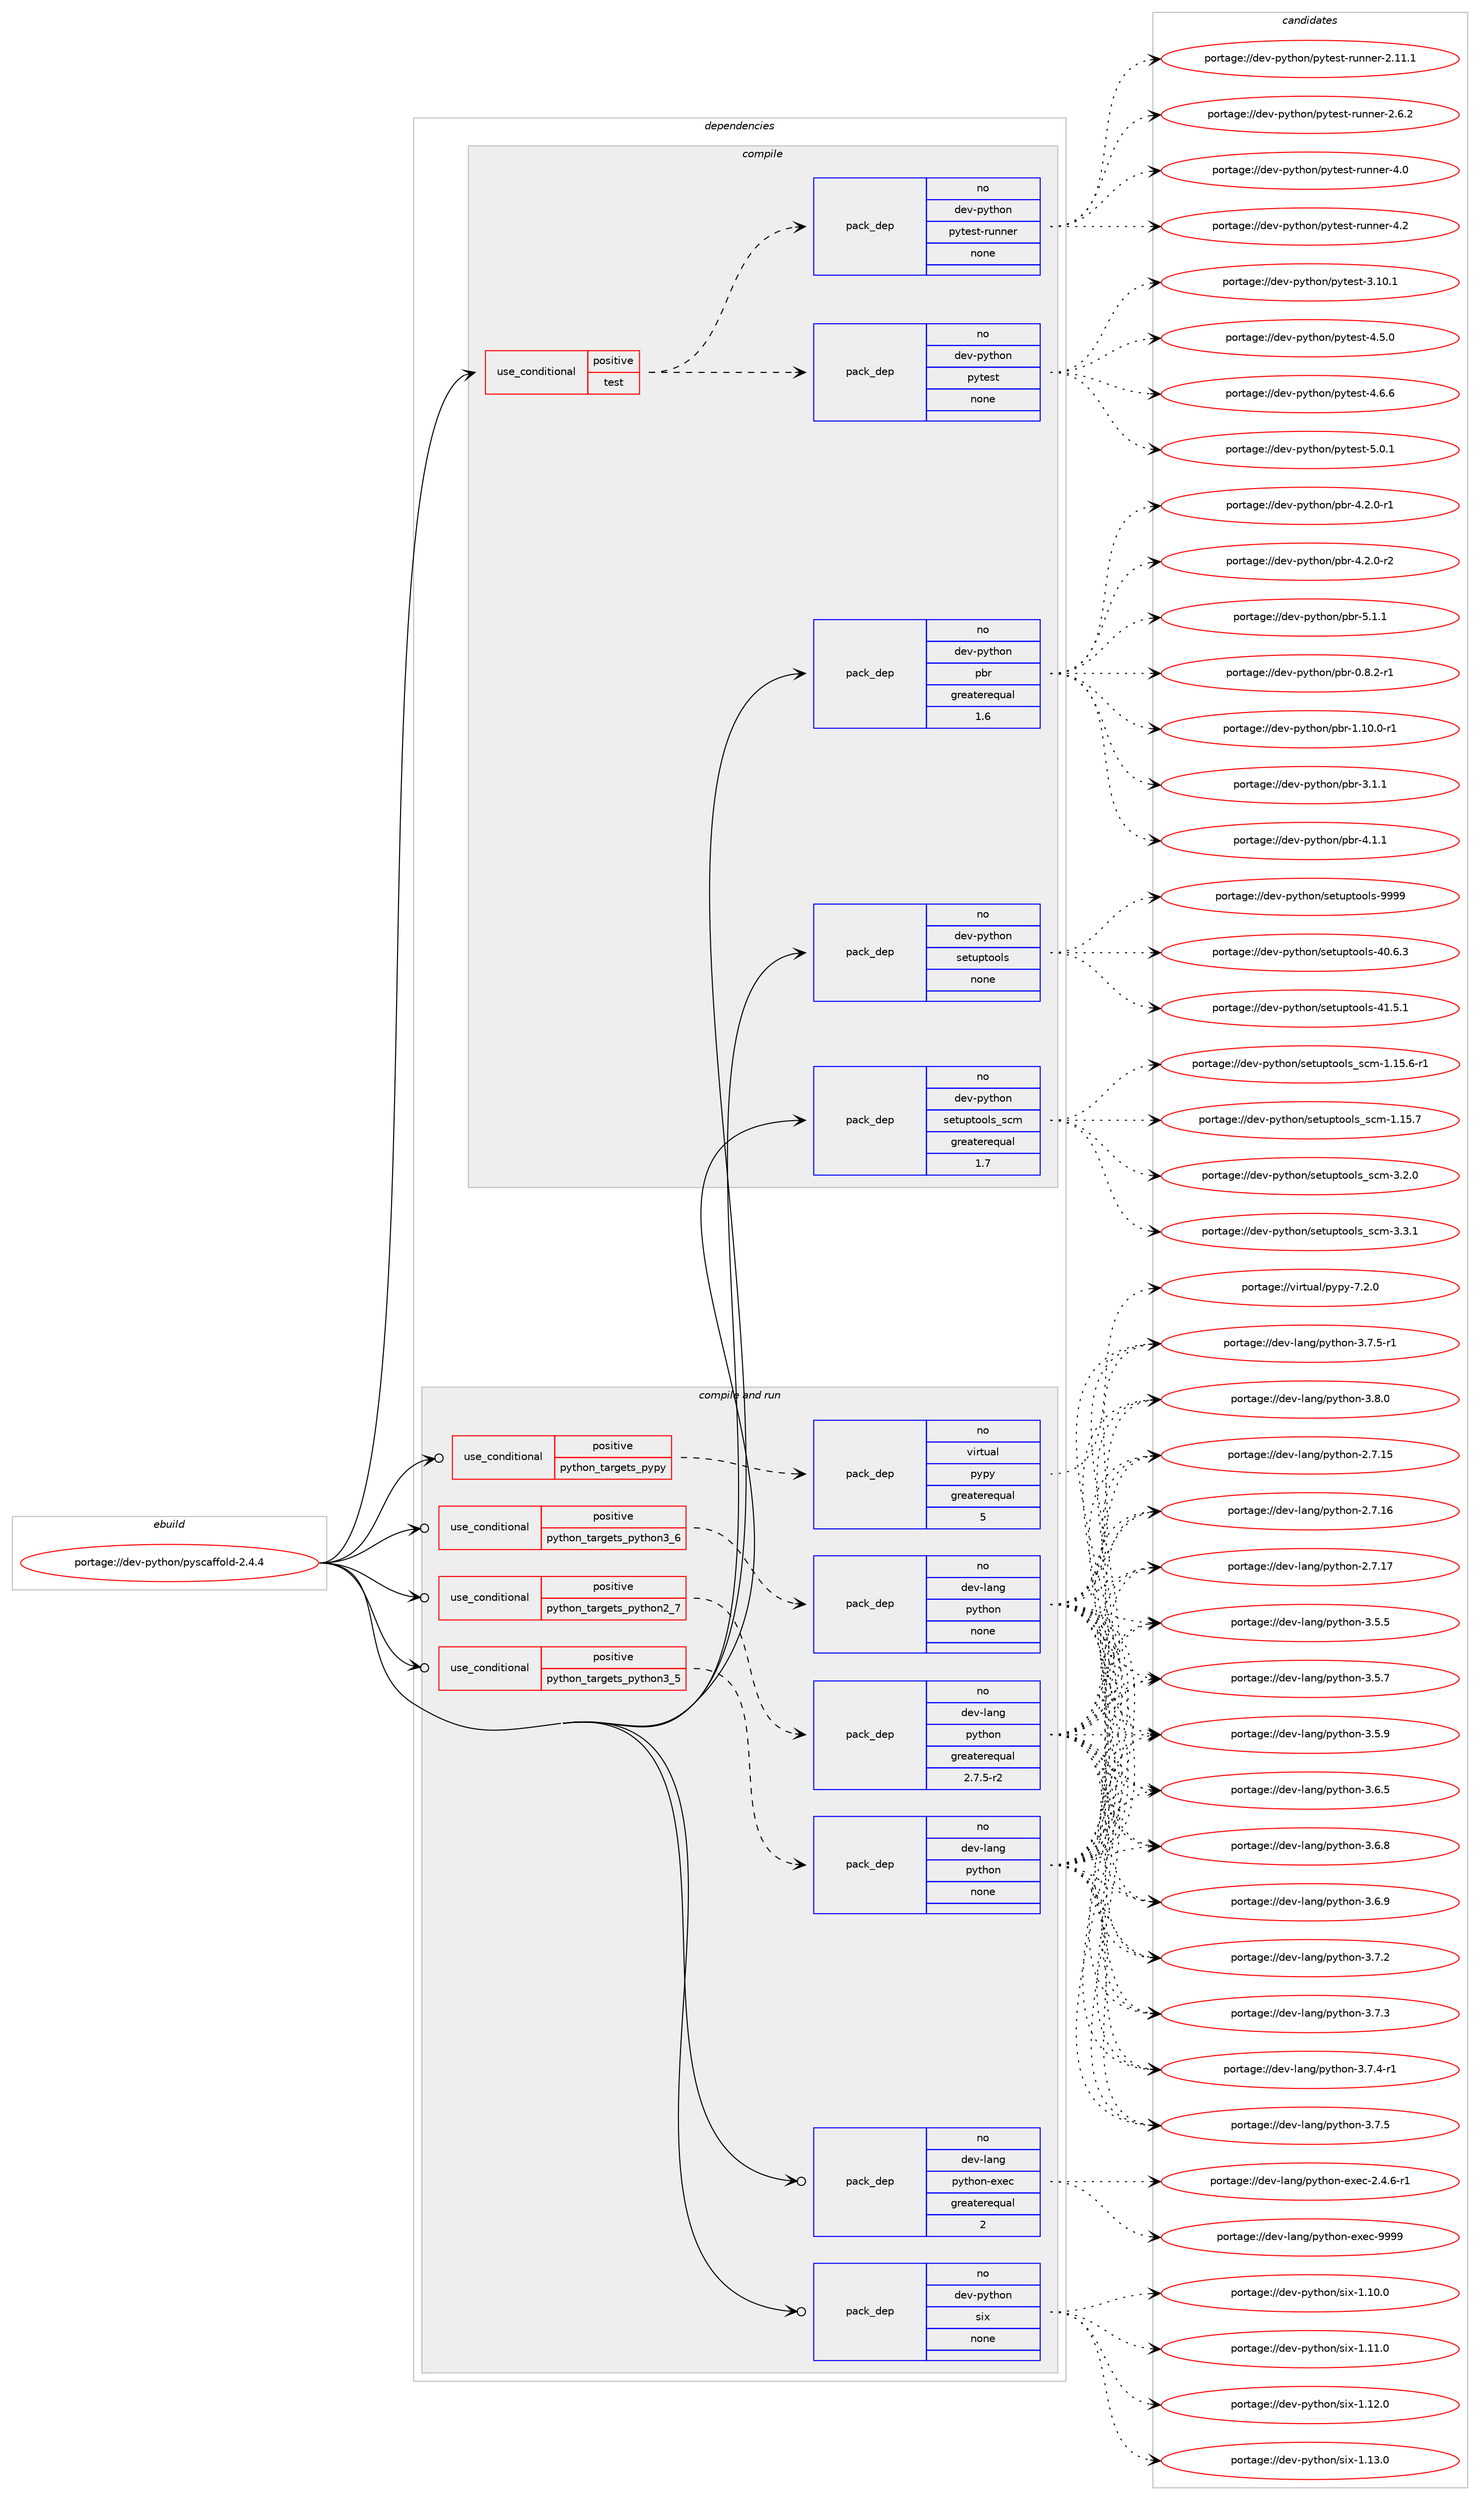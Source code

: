 digraph prolog {

# *************
# Graph options
# *************

newrank=true;
concentrate=true;
compound=true;
graph [rankdir=LR,fontname=Helvetica,fontsize=10,ranksep=1.5];#, ranksep=2.5, nodesep=0.2];
edge  [arrowhead=vee];
node  [fontname=Helvetica,fontsize=10];

# **********
# The ebuild
# **********

subgraph cluster_leftcol {
color=gray;
rank=same;
label=<<i>ebuild</i>>;
id [label="portage://dev-python/pyscaffold-2.4.4", color=red, width=4, href="../dev-python/pyscaffold-2.4.4.svg"];
}

# ****************
# The dependencies
# ****************

subgraph cluster_midcol {
color=gray;
label=<<i>dependencies</i>>;
subgraph cluster_compile {
fillcolor="#eeeeee";
style=filled;
label=<<i>compile</i>>;
subgraph cond36052 {
dependency163524 [label=<<TABLE BORDER="0" CELLBORDER="1" CELLSPACING="0" CELLPADDING="4"><TR><TD ROWSPAN="3" CELLPADDING="10">use_conditional</TD></TR><TR><TD>positive</TD></TR><TR><TD>test</TD></TR></TABLE>>, shape=none, color=red];
subgraph pack124089 {
dependency163525 [label=<<TABLE BORDER="0" CELLBORDER="1" CELLSPACING="0" CELLPADDING="4" WIDTH="220"><TR><TD ROWSPAN="6" CELLPADDING="30">pack_dep</TD></TR><TR><TD WIDTH="110">no</TD></TR><TR><TD>dev-python</TD></TR><TR><TD>pytest</TD></TR><TR><TD>none</TD></TR><TR><TD></TD></TR></TABLE>>, shape=none, color=blue];
}
dependency163524:e -> dependency163525:w [weight=20,style="dashed",arrowhead="vee"];
subgraph pack124090 {
dependency163526 [label=<<TABLE BORDER="0" CELLBORDER="1" CELLSPACING="0" CELLPADDING="4" WIDTH="220"><TR><TD ROWSPAN="6" CELLPADDING="30">pack_dep</TD></TR><TR><TD WIDTH="110">no</TD></TR><TR><TD>dev-python</TD></TR><TR><TD>pytest-runner</TD></TR><TR><TD>none</TD></TR><TR><TD></TD></TR></TABLE>>, shape=none, color=blue];
}
dependency163524:e -> dependency163526:w [weight=20,style="dashed",arrowhead="vee"];
}
id:e -> dependency163524:w [weight=20,style="solid",arrowhead="vee"];
subgraph pack124091 {
dependency163527 [label=<<TABLE BORDER="0" CELLBORDER="1" CELLSPACING="0" CELLPADDING="4" WIDTH="220"><TR><TD ROWSPAN="6" CELLPADDING="30">pack_dep</TD></TR><TR><TD WIDTH="110">no</TD></TR><TR><TD>dev-python</TD></TR><TR><TD>pbr</TD></TR><TR><TD>greaterequal</TD></TR><TR><TD>1.6</TD></TR></TABLE>>, shape=none, color=blue];
}
id:e -> dependency163527:w [weight=20,style="solid",arrowhead="vee"];
subgraph pack124092 {
dependency163528 [label=<<TABLE BORDER="0" CELLBORDER="1" CELLSPACING="0" CELLPADDING="4" WIDTH="220"><TR><TD ROWSPAN="6" CELLPADDING="30">pack_dep</TD></TR><TR><TD WIDTH="110">no</TD></TR><TR><TD>dev-python</TD></TR><TR><TD>setuptools</TD></TR><TR><TD>none</TD></TR><TR><TD></TD></TR></TABLE>>, shape=none, color=blue];
}
id:e -> dependency163528:w [weight=20,style="solid",arrowhead="vee"];
subgraph pack124093 {
dependency163529 [label=<<TABLE BORDER="0" CELLBORDER="1" CELLSPACING="0" CELLPADDING="4" WIDTH="220"><TR><TD ROWSPAN="6" CELLPADDING="30">pack_dep</TD></TR><TR><TD WIDTH="110">no</TD></TR><TR><TD>dev-python</TD></TR><TR><TD>setuptools_scm</TD></TR><TR><TD>greaterequal</TD></TR><TR><TD>1.7</TD></TR></TABLE>>, shape=none, color=blue];
}
id:e -> dependency163529:w [weight=20,style="solid",arrowhead="vee"];
}
subgraph cluster_compileandrun {
fillcolor="#eeeeee";
style=filled;
label=<<i>compile and run</i>>;
subgraph cond36053 {
dependency163530 [label=<<TABLE BORDER="0" CELLBORDER="1" CELLSPACING="0" CELLPADDING="4"><TR><TD ROWSPAN="3" CELLPADDING="10">use_conditional</TD></TR><TR><TD>positive</TD></TR><TR><TD>python_targets_pypy</TD></TR></TABLE>>, shape=none, color=red];
subgraph pack124094 {
dependency163531 [label=<<TABLE BORDER="0" CELLBORDER="1" CELLSPACING="0" CELLPADDING="4" WIDTH="220"><TR><TD ROWSPAN="6" CELLPADDING="30">pack_dep</TD></TR><TR><TD WIDTH="110">no</TD></TR><TR><TD>virtual</TD></TR><TR><TD>pypy</TD></TR><TR><TD>greaterequal</TD></TR><TR><TD>5</TD></TR></TABLE>>, shape=none, color=blue];
}
dependency163530:e -> dependency163531:w [weight=20,style="dashed",arrowhead="vee"];
}
id:e -> dependency163530:w [weight=20,style="solid",arrowhead="odotvee"];
subgraph cond36054 {
dependency163532 [label=<<TABLE BORDER="0" CELLBORDER="1" CELLSPACING="0" CELLPADDING="4"><TR><TD ROWSPAN="3" CELLPADDING="10">use_conditional</TD></TR><TR><TD>positive</TD></TR><TR><TD>python_targets_python2_7</TD></TR></TABLE>>, shape=none, color=red];
subgraph pack124095 {
dependency163533 [label=<<TABLE BORDER="0" CELLBORDER="1" CELLSPACING="0" CELLPADDING="4" WIDTH="220"><TR><TD ROWSPAN="6" CELLPADDING="30">pack_dep</TD></TR><TR><TD WIDTH="110">no</TD></TR><TR><TD>dev-lang</TD></TR><TR><TD>python</TD></TR><TR><TD>greaterequal</TD></TR><TR><TD>2.7.5-r2</TD></TR></TABLE>>, shape=none, color=blue];
}
dependency163532:e -> dependency163533:w [weight=20,style="dashed",arrowhead="vee"];
}
id:e -> dependency163532:w [weight=20,style="solid",arrowhead="odotvee"];
subgraph cond36055 {
dependency163534 [label=<<TABLE BORDER="0" CELLBORDER="1" CELLSPACING="0" CELLPADDING="4"><TR><TD ROWSPAN="3" CELLPADDING="10">use_conditional</TD></TR><TR><TD>positive</TD></TR><TR><TD>python_targets_python3_5</TD></TR></TABLE>>, shape=none, color=red];
subgraph pack124096 {
dependency163535 [label=<<TABLE BORDER="0" CELLBORDER="1" CELLSPACING="0" CELLPADDING="4" WIDTH="220"><TR><TD ROWSPAN="6" CELLPADDING="30">pack_dep</TD></TR><TR><TD WIDTH="110">no</TD></TR><TR><TD>dev-lang</TD></TR><TR><TD>python</TD></TR><TR><TD>none</TD></TR><TR><TD></TD></TR></TABLE>>, shape=none, color=blue];
}
dependency163534:e -> dependency163535:w [weight=20,style="dashed",arrowhead="vee"];
}
id:e -> dependency163534:w [weight=20,style="solid",arrowhead="odotvee"];
subgraph cond36056 {
dependency163536 [label=<<TABLE BORDER="0" CELLBORDER="1" CELLSPACING="0" CELLPADDING="4"><TR><TD ROWSPAN="3" CELLPADDING="10">use_conditional</TD></TR><TR><TD>positive</TD></TR><TR><TD>python_targets_python3_6</TD></TR></TABLE>>, shape=none, color=red];
subgraph pack124097 {
dependency163537 [label=<<TABLE BORDER="0" CELLBORDER="1" CELLSPACING="0" CELLPADDING="4" WIDTH="220"><TR><TD ROWSPAN="6" CELLPADDING="30">pack_dep</TD></TR><TR><TD WIDTH="110">no</TD></TR><TR><TD>dev-lang</TD></TR><TR><TD>python</TD></TR><TR><TD>none</TD></TR><TR><TD></TD></TR></TABLE>>, shape=none, color=blue];
}
dependency163536:e -> dependency163537:w [weight=20,style="dashed",arrowhead="vee"];
}
id:e -> dependency163536:w [weight=20,style="solid",arrowhead="odotvee"];
subgraph pack124098 {
dependency163538 [label=<<TABLE BORDER="0" CELLBORDER="1" CELLSPACING="0" CELLPADDING="4" WIDTH="220"><TR><TD ROWSPAN="6" CELLPADDING="30">pack_dep</TD></TR><TR><TD WIDTH="110">no</TD></TR><TR><TD>dev-lang</TD></TR><TR><TD>python-exec</TD></TR><TR><TD>greaterequal</TD></TR><TR><TD>2</TD></TR></TABLE>>, shape=none, color=blue];
}
id:e -> dependency163538:w [weight=20,style="solid",arrowhead="odotvee"];
subgraph pack124099 {
dependency163539 [label=<<TABLE BORDER="0" CELLBORDER="1" CELLSPACING="0" CELLPADDING="4" WIDTH="220"><TR><TD ROWSPAN="6" CELLPADDING="30">pack_dep</TD></TR><TR><TD WIDTH="110">no</TD></TR><TR><TD>dev-python</TD></TR><TR><TD>six</TD></TR><TR><TD>none</TD></TR><TR><TD></TD></TR></TABLE>>, shape=none, color=blue];
}
id:e -> dependency163539:w [weight=20,style="solid",arrowhead="odotvee"];
}
subgraph cluster_run {
fillcolor="#eeeeee";
style=filled;
label=<<i>run</i>>;
}
}

# **************
# The candidates
# **************

subgraph cluster_choices {
rank=same;
color=gray;
label=<<i>candidates</i>>;

subgraph choice124089 {
color=black;
nodesep=1;
choiceportage100101118451121211161041111104711212111610111511645514649484649 [label="portage://dev-python/pytest-3.10.1", color=red, width=4,href="../dev-python/pytest-3.10.1.svg"];
choiceportage1001011184511212111610411111047112121116101115116455246534648 [label="portage://dev-python/pytest-4.5.0", color=red, width=4,href="../dev-python/pytest-4.5.0.svg"];
choiceportage1001011184511212111610411111047112121116101115116455246544654 [label="portage://dev-python/pytest-4.6.6", color=red, width=4,href="../dev-python/pytest-4.6.6.svg"];
choiceportage1001011184511212111610411111047112121116101115116455346484649 [label="portage://dev-python/pytest-5.0.1", color=red, width=4,href="../dev-python/pytest-5.0.1.svg"];
dependency163525:e -> choiceportage100101118451121211161041111104711212111610111511645514649484649:w [style=dotted,weight="100"];
dependency163525:e -> choiceportage1001011184511212111610411111047112121116101115116455246534648:w [style=dotted,weight="100"];
dependency163525:e -> choiceportage1001011184511212111610411111047112121116101115116455246544654:w [style=dotted,weight="100"];
dependency163525:e -> choiceportage1001011184511212111610411111047112121116101115116455346484649:w [style=dotted,weight="100"];
}
subgraph choice124090 {
color=black;
nodesep=1;
choiceportage10010111845112121116104111110471121211161011151164511411711011010111445504649494649 [label="portage://dev-python/pytest-runner-2.11.1", color=red, width=4,href="../dev-python/pytest-runner-2.11.1.svg"];
choiceportage100101118451121211161041111104711212111610111511645114117110110101114455046544650 [label="portage://dev-python/pytest-runner-2.6.2", color=red, width=4,href="../dev-python/pytest-runner-2.6.2.svg"];
choiceportage10010111845112121116104111110471121211161011151164511411711011010111445524648 [label="portage://dev-python/pytest-runner-4.0", color=red, width=4,href="../dev-python/pytest-runner-4.0.svg"];
choiceportage10010111845112121116104111110471121211161011151164511411711011010111445524650 [label="portage://dev-python/pytest-runner-4.2", color=red, width=4,href="../dev-python/pytest-runner-4.2.svg"];
dependency163526:e -> choiceportage10010111845112121116104111110471121211161011151164511411711011010111445504649494649:w [style=dotted,weight="100"];
dependency163526:e -> choiceportage100101118451121211161041111104711212111610111511645114117110110101114455046544650:w [style=dotted,weight="100"];
dependency163526:e -> choiceportage10010111845112121116104111110471121211161011151164511411711011010111445524648:w [style=dotted,weight="100"];
dependency163526:e -> choiceportage10010111845112121116104111110471121211161011151164511411711011010111445524650:w [style=dotted,weight="100"];
}
subgraph choice124091 {
color=black;
nodesep=1;
choiceportage1001011184511212111610411111047112981144548465646504511449 [label="portage://dev-python/pbr-0.8.2-r1", color=red, width=4,href="../dev-python/pbr-0.8.2-r1.svg"];
choiceportage100101118451121211161041111104711298114454946494846484511449 [label="portage://dev-python/pbr-1.10.0-r1", color=red, width=4,href="../dev-python/pbr-1.10.0-r1.svg"];
choiceportage100101118451121211161041111104711298114455146494649 [label="portage://dev-python/pbr-3.1.1", color=red, width=4,href="../dev-python/pbr-3.1.1.svg"];
choiceportage100101118451121211161041111104711298114455246494649 [label="portage://dev-python/pbr-4.1.1", color=red, width=4,href="../dev-python/pbr-4.1.1.svg"];
choiceportage1001011184511212111610411111047112981144552465046484511449 [label="portage://dev-python/pbr-4.2.0-r1", color=red, width=4,href="../dev-python/pbr-4.2.0-r1.svg"];
choiceportage1001011184511212111610411111047112981144552465046484511450 [label="portage://dev-python/pbr-4.2.0-r2", color=red, width=4,href="../dev-python/pbr-4.2.0-r2.svg"];
choiceportage100101118451121211161041111104711298114455346494649 [label="portage://dev-python/pbr-5.1.1", color=red, width=4,href="../dev-python/pbr-5.1.1.svg"];
dependency163527:e -> choiceportage1001011184511212111610411111047112981144548465646504511449:w [style=dotted,weight="100"];
dependency163527:e -> choiceportage100101118451121211161041111104711298114454946494846484511449:w [style=dotted,weight="100"];
dependency163527:e -> choiceportage100101118451121211161041111104711298114455146494649:w [style=dotted,weight="100"];
dependency163527:e -> choiceportage100101118451121211161041111104711298114455246494649:w [style=dotted,weight="100"];
dependency163527:e -> choiceportage1001011184511212111610411111047112981144552465046484511449:w [style=dotted,weight="100"];
dependency163527:e -> choiceportage1001011184511212111610411111047112981144552465046484511450:w [style=dotted,weight="100"];
dependency163527:e -> choiceportage100101118451121211161041111104711298114455346494649:w [style=dotted,weight="100"];
}
subgraph choice124092 {
color=black;
nodesep=1;
choiceportage100101118451121211161041111104711510111611711211611111110811545524846544651 [label="portage://dev-python/setuptools-40.6.3", color=red, width=4,href="../dev-python/setuptools-40.6.3.svg"];
choiceportage100101118451121211161041111104711510111611711211611111110811545524946534649 [label="portage://dev-python/setuptools-41.5.1", color=red, width=4,href="../dev-python/setuptools-41.5.1.svg"];
choiceportage10010111845112121116104111110471151011161171121161111111081154557575757 [label="portage://dev-python/setuptools-9999", color=red, width=4,href="../dev-python/setuptools-9999.svg"];
dependency163528:e -> choiceportage100101118451121211161041111104711510111611711211611111110811545524846544651:w [style=dotted,weight="100"];
dependency163528:e -> choiceportage100101118451121211161041111104711510111611711211611111110811545524946534649:w [style=dotted,weight="100"];
dependency163528:e -> choiceportage10010111845112121116104111110471151011161171121161111111081154557575757:w [style=dotted,weight="100"];
}
subgraph choice124093 {
color=black;
nodesep=1;
choiceportage10010111845112121116104111110471151011161171121161111111081159511599109454946495346544511449 [label="portage://dev-python/setuptools_scm-1.15.6-r1", color=red, width=4,href="../dev-python/setuptools_scm-1.15.6-r1.svg"];
choiceportage1001011184511212111610411111047115101116117112116111111108115951159910945494649534655 [label="portage://dev-python/setuptools_scm-1.15.7", color=red, width=4,href="../dev-python/setuptools_scm-1.15.7.svg"];
choiceportage10010111845112121116104111110471151011161171121161111111081159511599109455146504648 [label="portage://dev-python/setuptools_scm-3.2.0", color=red, width=4,href="../dev-python/setuptools_scm-3.2.0.svg"];
choiceportage10010111845112121116104111110471151011161171121161111111081159511599109455146514649 [label="portage://dev-python/setuptools_scm-3.3.1", color=red, width=4,href="../dev-python/setuptools_scm-3.3.1.svg"];
dependency163529:e -> choiceportage10010111845112121116104111110471151011161171121161111111081159511599109454946495346544511449:w [style=dotted,weight="100"];
dependency163529:e -> choiceportage1001011184511212111610411111047115101116117112116111111108115951159910945494649534655:w [style=dotted,weight="100"];
dependency163529:e -> choiceportage10010111845112121116104111110471151011161171121161111111081159511599109455146504648:w [style=dotted,weight="100"];
dependency163529:e -> choiceportage10010111845112121116104111110471151011161171121161111111081159511599109455146514649:w [style=dotted,weight="100"];
}
subgraph choice124094 {
color=black;
nodesep=1;
choiceportage1181051141161179710847112121112121455546504648 [label="portage://virtual/pypy-7.2.0", color=red, width=4,href="../virtual/pypy-7.2.0.svg"];
dependency163531:e -> choiceportage1181051141161179710847112121112121455546504648:w [style=dotted,weight="100"];
}
subgraph choice124095 {
color=black;
nodesep=1;
choiceportage10010111845108971101034711212111610411111045504655464953 [label="portage://dev-lang/python-2.7.15", color=red, width=4,href="../dev-lang/python-2.7.15.svg"];
choiceportage10010111845108971101034711212111610411111045504655464954 [label="portage://dev-lang/python-2.7.16", color=red, width=4,href="../dev-lang/python-2.7.16.svg"];
choiceportage10010111845108971101034711212111610411111045504655464955 [label="portage://dev-lang/python-2.7.17", color=red, width=4,href="../dev-lang/python-2.7.17.svg"];
choiceportage100101118451089711010347112121116104111110455146534653 [label="portage://dev-lang/python-3.5.5", color=red, width=4,href="../dev-lang/python-3.5.5.svg"];
choiceportage100101118451089711010347112121116104111110455146534655 [label="portage://dev-lang/python-3.5.7", color=red, width=4,href="../dev-lang/python-3.5.7.svg"];
choiceportage100101118451089711010347112121116104111110455146534657 [label="portage://dev-lang/python-3.5.9", color=red, width=4,href="../dev-lang/python-3.5.9.svg"];
choiceportage100101118451089711010347112121116104111110455146544653 [label="portage://dev-lang/python-3.6.5", color=red, width=4,href="../dev-lang/python-3.6.5.svg"];
choiceportage100101118451089711010347112121116104111110455146544656 [label="portage://dev-lang/python-3.6.8", color=red, width=4,href="../dev-lang/python-3.6.8.svg"];
choiceportage100101118451089711010347112121116104111110455146544657 [label="portage://dev-lang/python-3.6.9", color=red, width=4,href="../dev-lang/python-3.6.9.svg"];
choiceportage100101118451089711010347112121116104111110455146554650 [label="portage://dev-lang/python-3.7.2", color=red, width=4,href="../dev-lang/python-3.7.2.svg"];
choiceportage100101118451089711010347112121116104111110455146554651 [label="portage://dev-lang/python-3.7.3", color=red, width=4,href="../dev-lang/python-3.7.3.svg"];
choiceportage1001011184510897110103471121211161041111104551465546524511449 [label="portage://dev-lang/python-3.7.4-r1", color=red, width=4,href="../dev-lang/python-3.7.4-r1.svg"];
choiceportage100101118451089711010347112121116104111110455146554653 [label="portage://dev-lang/python-3.7.5", color=red, width=4,href="../dev-lang/python-3.7.5.svg"];
choiceportage1001011184510897110103471121211161041111104551465546534511449 [label="portage://dev-lang/python-3.7.5-r1", color=red, width=4,href="../dev-lang/python-3.7.5-r1.svg"];
choiceportage100101118451089711010347112121116104111110455146564648 [label="portage://dev-lang/python-3.8.0", color=red, width=4,href="../dev-lang/python-3.8.0.svg"];
dependency163533:e -> choiceportage10010111845108971101034711212111610411111045504655464953:w [style=dotted,weight="100"];
dependency163533:e -> choiceportage10010111845108971101034711212111610411111045504655464954:w [style=dotted,weight="100"];
dependency163533:e -> choiceportage10010111845108971101034711212111610411111045504655464955:w [style=dotted,weight="100"];
dependency163533:e -> choiceportage100101118451089711010347112121116104111110455146534653:w [style=dotted,weight="100"];
dependency163533:e -> choiceportage100101118451089711010347112121116104111110455146534655:w [style=dotted,weight="100"];
dependency163533:e -> choiceportage100101118451089711010347112121116104111110455146534657:w [style=dotted,weight="100"];
dependency163533:e -> choiceportage100101118451089711010347112121116104111110455146544653:w [style=dotted,weight="100"];
dependency163533:e -> choiceportage100101118451089711010347112121116104111110455146544656:w [style=dotted,weight="100"];
dependency163533:e -> choiceportage100101118451089711010347112121116104111110455146544657:w [style=dotted,weight="100"];
dependency163533:e -> choiceportage100101118451089711010347112121116104111110455146554650:w [style=dotted,weight="100"];
dependency163533:e -> choiceportage100101118451089711010347112121116104111110455146554651:w [style=dotted,weight="100"];
dependency163533:e -> choiceportage1001011184510897110103471121211161041111104551465546524511449:w [style=dotted,weight="100"];
dependency163533:e -> choiceportage100101118451089711010347112121116104111110455146554653:w [style=dotted,weight="100"];
dependency163533:e -> choiceportage1001011184510897110103471121211161041111104551465546534511449:w [style=dotted,weight="100"];
dependency163533:e -> choiceportage100101118451089711010347112121116104111110455146564648:w [style=dotted,weight="100"];
}
subgraph choice124096 {
color=black;
nodesep=1;
choiceportage10010111845108971101034711212111610411111045504655464953 [label="portage://dev-lang/python-2.7.15", color=red, width=4,href="../dev-lang/python-2.7.15.svg"];
choiceportage10010111845108971101034711212111610411111045504655464954 [label="portage://dev-lang/python-2.7.16", color=red, width=4,href="../dev-lang/python-2.7.16.svg"];
choiceportage10010111845108971101034711212111610411111045504655464955 [label="portage://dev-lang/python-2.7.17", color=red, width=4,href="../dev-lang/python-2.7.17.svg"];
choiceportage100101118451089711010347112121116104111110455146534653 [label="portage://dev-lang/python-3.5.5", color=red, width=4,href="../dev-lang/python-3.5.5.svg"];
choiceportage100101118451089711010347112121116104111110455146534655 [label="portage://dev-lang/python-3.5.7", color=red, width=4,href="../dev-lang/python-3.5.7.svg"];
choiceportage100101118451089711010347112121116104111110455146534657 [label="portage://dev-lang/python-3.5.9", color=red, width=4,href="../dev-lang/python-3.5.9.svg"];
choiceportage100101118451089711010347112121116104111110455146544653 [label="portage://dev-lang/python-3.6.5", color=red, width=4,href="../dev-lang/python-3.6.5.svg"];
choiceportage100101118451089711010347112121116104111110455146544656 [label="portage://dev-lang/python-3.6.8", color=red, width=4,href="../dev-lang/python-3.6.8.svg"];
choiceportage100101118451089711010347112121116104111110455146544657 [label="portage://dev-lang/python-3.6.9", color=red, width=4,href="../dev-lang/python-3.6.9.svg"];
choiceportage100101118451089711010347112121116104111110455146554650 [label="portage://dev-lang/python-3.7.2", color=red, width=4,href="../dev-lang/python-3.7.2.svg"];
choiceportage100101118451089711010347112121116104111110455146554651 [label="portage://dev-lang/python-3.7.3", color=red, width=4,href="../dev-lang/python-3.7.3.svg"];
choiceportage1001011184510897110103471121211161041111104551465546524511449 [label="portage://dev-lang/python-3.7.4-r1", color=red, width=4,href="../dev-lang/python-3.7.4-r1.svg"];
choiceportage100101118451089711010347112121116104111110455146554653 [label="portage://dev-lang/python-3.7.5", color=red, width=4,href="../dev-lang/python-3.7.5.svg"];
choiceportage1001011184510897110103471121211161041111104551465546534511449 [label="portage://dev-lang/python-3.7.5-r1", color=red, width=4,href="../dev-lang/python-3.7.5-r1.svg"];
choiceportage100101118451089711010347112121116104111110455146564648 [label="portage://dev-lang/python-3.8.0", color=red, width=4,href="../dev-lang/python-3.8.0.svg"];
dependency163535:e -> choiceportage10010111845108971101034711212111610411111045504655464953:w [style=dotted,weight="100"];
dependency163535:e -> choiceportage10010111845108971101034711212111610411111045504655464954:w [style=dotted,weight="100"];
dependency163535:e -> choiceportage10010111845108971101034711212111610411111045504655464955:w [style=dotted,weight="100"];
dependency163535:e -> choiceportage100101118451089711010347112121116104111110455146534653:w [style=dotted,weight="100"];
dependency163535:e -> choiceportage100101118451089711010347112121116104111110455146534655:w [style=dotted,weight="100"];
dependency163535:e -> choiceportage100101118451089711010347112121116104111110455146534657:w [style=dotted,weight="100"];
dependency163535:e -> choiceportage100101118451089711010347112121116104111110455146544653:w [style=dotted,weight="100"];
dependency163535:e -> choiceportage100101118451089711010347112121116104111110455146544656:w [style=dotted,weight="100"];
dependency163535:e -> choiceportage100101118451089711010347112121116104111110455146544657:w [style=dotted,weight="100"];
dependency163535:e -> choiceportage100101118451089711010347112121116104111110455146554650:w [style=dotted,weight="100"];
dependency163535:e -> choiceportage100101118451089711010347112121116104111110455146554651:w [style=dotted,weight="100"];
dependency163535:e -> choiceportage1001011184510897110103471121211161041111104551465546524511449:w [style=dotted,weight="100"];
dependency163535:e -> choiceportage100101118451089711010347112121116104111110455146554653:w [style=dotted,weight="100"];
dependency163535:e -> choiceportage1001011184510897110103471121211161041111104551465546534511449:w [style=dotted,weight="100"];
dependency163535:e -> choiceportage100101118451089711010347112121116104111110455146564648:w [style=dotted,weight="100"];
}
subgraph choice124097 {
color=black;
nodesep=1;
choiceportage10010111845108971101034711212111610411111045504655464953 [label="portage://dev-lang/python-2.7.15", color=red, width=4,href="../dev-lang/python-2.7.15.svg"];
choiceportage10010111845108971101034711212111610411111045504655464954 [label="portage://dev-lang/python-2.7.16", color=red, width=4,href="../dev-lang/python-2.7.16.svg"];
choiceportage10010111845108971101034711212111610411111045504655464955 [label="portage://dev-lang/python-2.7.17", color=red, width=4,href="../dev-lang/python-2.7.17.svg"];
choiceportage100101118451089711010347112121116104111110455146534653 [label="portage://dev-lang/python-3.5.5", color=red, width=4,href="../dev-lang/python-3.5.5.svg"];
choiceportage100101118451089711010347112121116104111110455146534655 [label="portage://dev-lang/python-3.5.7", color=red, width=4,href="../dev-lang/python-3.5.7.svg"];
choiceportage100101118451089711010347112121116104111110455146534657 [label="portage://dev-lang/python-3.5.9", color=red, width=4,href="../dev-lang/python-3.5.9.svg"];
choiceportage100101118451089711010347112121116104111110455146544653 [label="portage://dev-lang/python-3.6.5", color=red, width=4,href="../dev-lang/python-3.6.5.svg"];
choiceportage100101118451089711010347112121116104111110455146544656 [label="portage://dev-lang/python-3.6.8", color=red, width=4,href="../dev-lang/python-3.6.8.svg"];
choiceportage100101118451089711010347112121116104111110455146544657 [label="portage://dev-lang/python-3.6.9", color=red, width=4,href="../dev-lang/python-3.6.9.svg"];
choiceportage100101118451089711010347112121116104111110455146554650 [label="portage://dev-lang/python-3.7.2", color=red, width=4,href="../dev-lang/python-3.7.2.svg"];
choiceportage100101118451089711010347112121116104111110455146554651 [label="portage://dev-lang/python-3.7.3", color=red, width=4,href="../dev-lang/python-3.7.3.svg"];
choiceportage1001011184510897110103471121211161041111104551465546524511449 [label="portage://dev-lang/python-3.7.4-r1", color=red, width=4,href="../dev-lang/python-3.7.4-r1.svg"];
choiceportage100101118451089711010347112121116104111110455146554653 [label="portage://dev-lang/python-3.7.5", color=red, width=4,href="../dev-lang/python-3.7.5.svg"];
choiceportage1001011184510897110103471121211161041111104551465546534511449 [label="portage://dev-lang/python-3.7.5-r1", color=red, width=4,href="../dev-lang/python-3.7.5-r1.svg"];
choiceportage100101118451089711010347112121116104111110455146564648 [label="portage://dev-lang/python-3.8.0", color=red, width=4,href="../dev-lang/python-3.8.0.svg"];
dependency163537:e -> choiceportage10010111845108971101034711212111610411111045504655464953:w [style=dotted,weight="100"];
dependency163537:e -> choiceportage10010111845108971101034711212111610411111045504655464954:w [style=dotted,weight="100"];
dependency163537:e -> choiceportage10010111845108971101034711212111610411111045504655464955:w [style=dotted,weight="100"];
dependency163537:e -> choiceportage100101118451089711010347112121116104111110455146534653:w [style=dotted,weight="100"];
dependency163537:e -> choiceportage100101118451089711010347112121116104111110455146534655:w [style=dotted,weight="100"];
dependency163537:e -> choiceportage100101118451089711010347112121116104111110455146534657:w [style=dotted,weight="100"];
dependency163537:e -> choiceportage100101118451089711010347112121116104111110455146544653:w [style=dotted,weight="100"];
dependency163537:e -> choiceportage100101118451089711010347112121116104111110455146544656:w [style=dotted,weight="100"];
dependency163537:e -> choiceportage100101118451089711010347112121116104111110455146544657:w [style=dotted,weight="100"];
dependency163537:e -> choiceportage100101118451089711010347112121116104111110455146554650:w [style=dotted,weight="100"];
dependency163537:e -> choiceportage100101118451089711010347112121116104111110455146554651:w [style=dotted,weight="100"];
dependency163537:e -> choiceportage1001011184510897110103471121211161041111104551465546524511449:w [style=dotted,weight="100"];
dependency163537:e -> choiceportage100101118451089711010347112121116104111110455146554653:w [style=dotted,weight="100"];
dependency163537:e -> choiceportage1001011184510897110103471121211161041111104551465546534511449:w [style=dotted,weight="100"];
dependency163537:e -> choiceportage100101118451089711010347112121116104111110455146564648:w [style=dotted,weight="100"];
}
subgraph choice124098 {
color=black;
nodesep=1;
choiceportage10010111845108971101034711212111610411111045101120101994550465246544511449 [label="portage://dev-lang/python-exec-2.4.6-r1", color=red, width=4,href="../dev-lang/python-exec-2.4.6-r1.svg"];
choiceportage10010111845108971101034711212111610411111045101120101994557575757 [label="portage://dev-lang/python-exec-9999", color=red, width=4,href="../dev-lang/python-exec-9999.svg"];
dependency163538:e -> choiceportage10010111845108971101034711212111610411111045101120101994550465246544511449:w [style=dotted,weight="100"];
dependency163538:e -> choiceportage10010111845108971101034711212111610411111045101120101994557575757:w [style=dotted,weight="100"];
}
subgraph choice124099 {
color=black;
nodesep=1;
choiceportage100101118451121211161041111104711510512045494649484648 [label="portage://dev-python/six-1.10.0", color=red, width=4,href="../dev-python/six-1.10.0.svg"];
choiceportage100101118451121211161041111104711510512045494649494648 [label="portage://dev-python/six-1.11.0", color=red, width=4,href="../dev-python/six-1.11.0.svg"];
choiceportage100101118451121211161041111104711510512045494649504648 [label="portage://dev-python/six-1.12.0", color=red, width=4,href="../dev-python/six-1.12.0.svg"];
choiceportage100101118451121211161041111104711510512045494649514648 [label="portage://dev-python/six-1.13.0", color=red, width=4,href="../dev-python/six-1.13.0.svg"];
dependency163539:e -> choiceportage100101118451121211161041111104711510512045494649484648:w [style=dotted,weight="100"];
dependency163539:e -> choiceportage100101118451121211161041111104711510512045494649494648:w [style=dotted,weight="100"];
dependency163539:e -> choiceportage100101118451121211161041111104711510512045494649504648:w [style=dotted,weight="100"];
dependency163539:e -> choiceportage100101118451121211161041111104711510512045494649514648:w [style=dotted,weight="100"];
}
}

}
